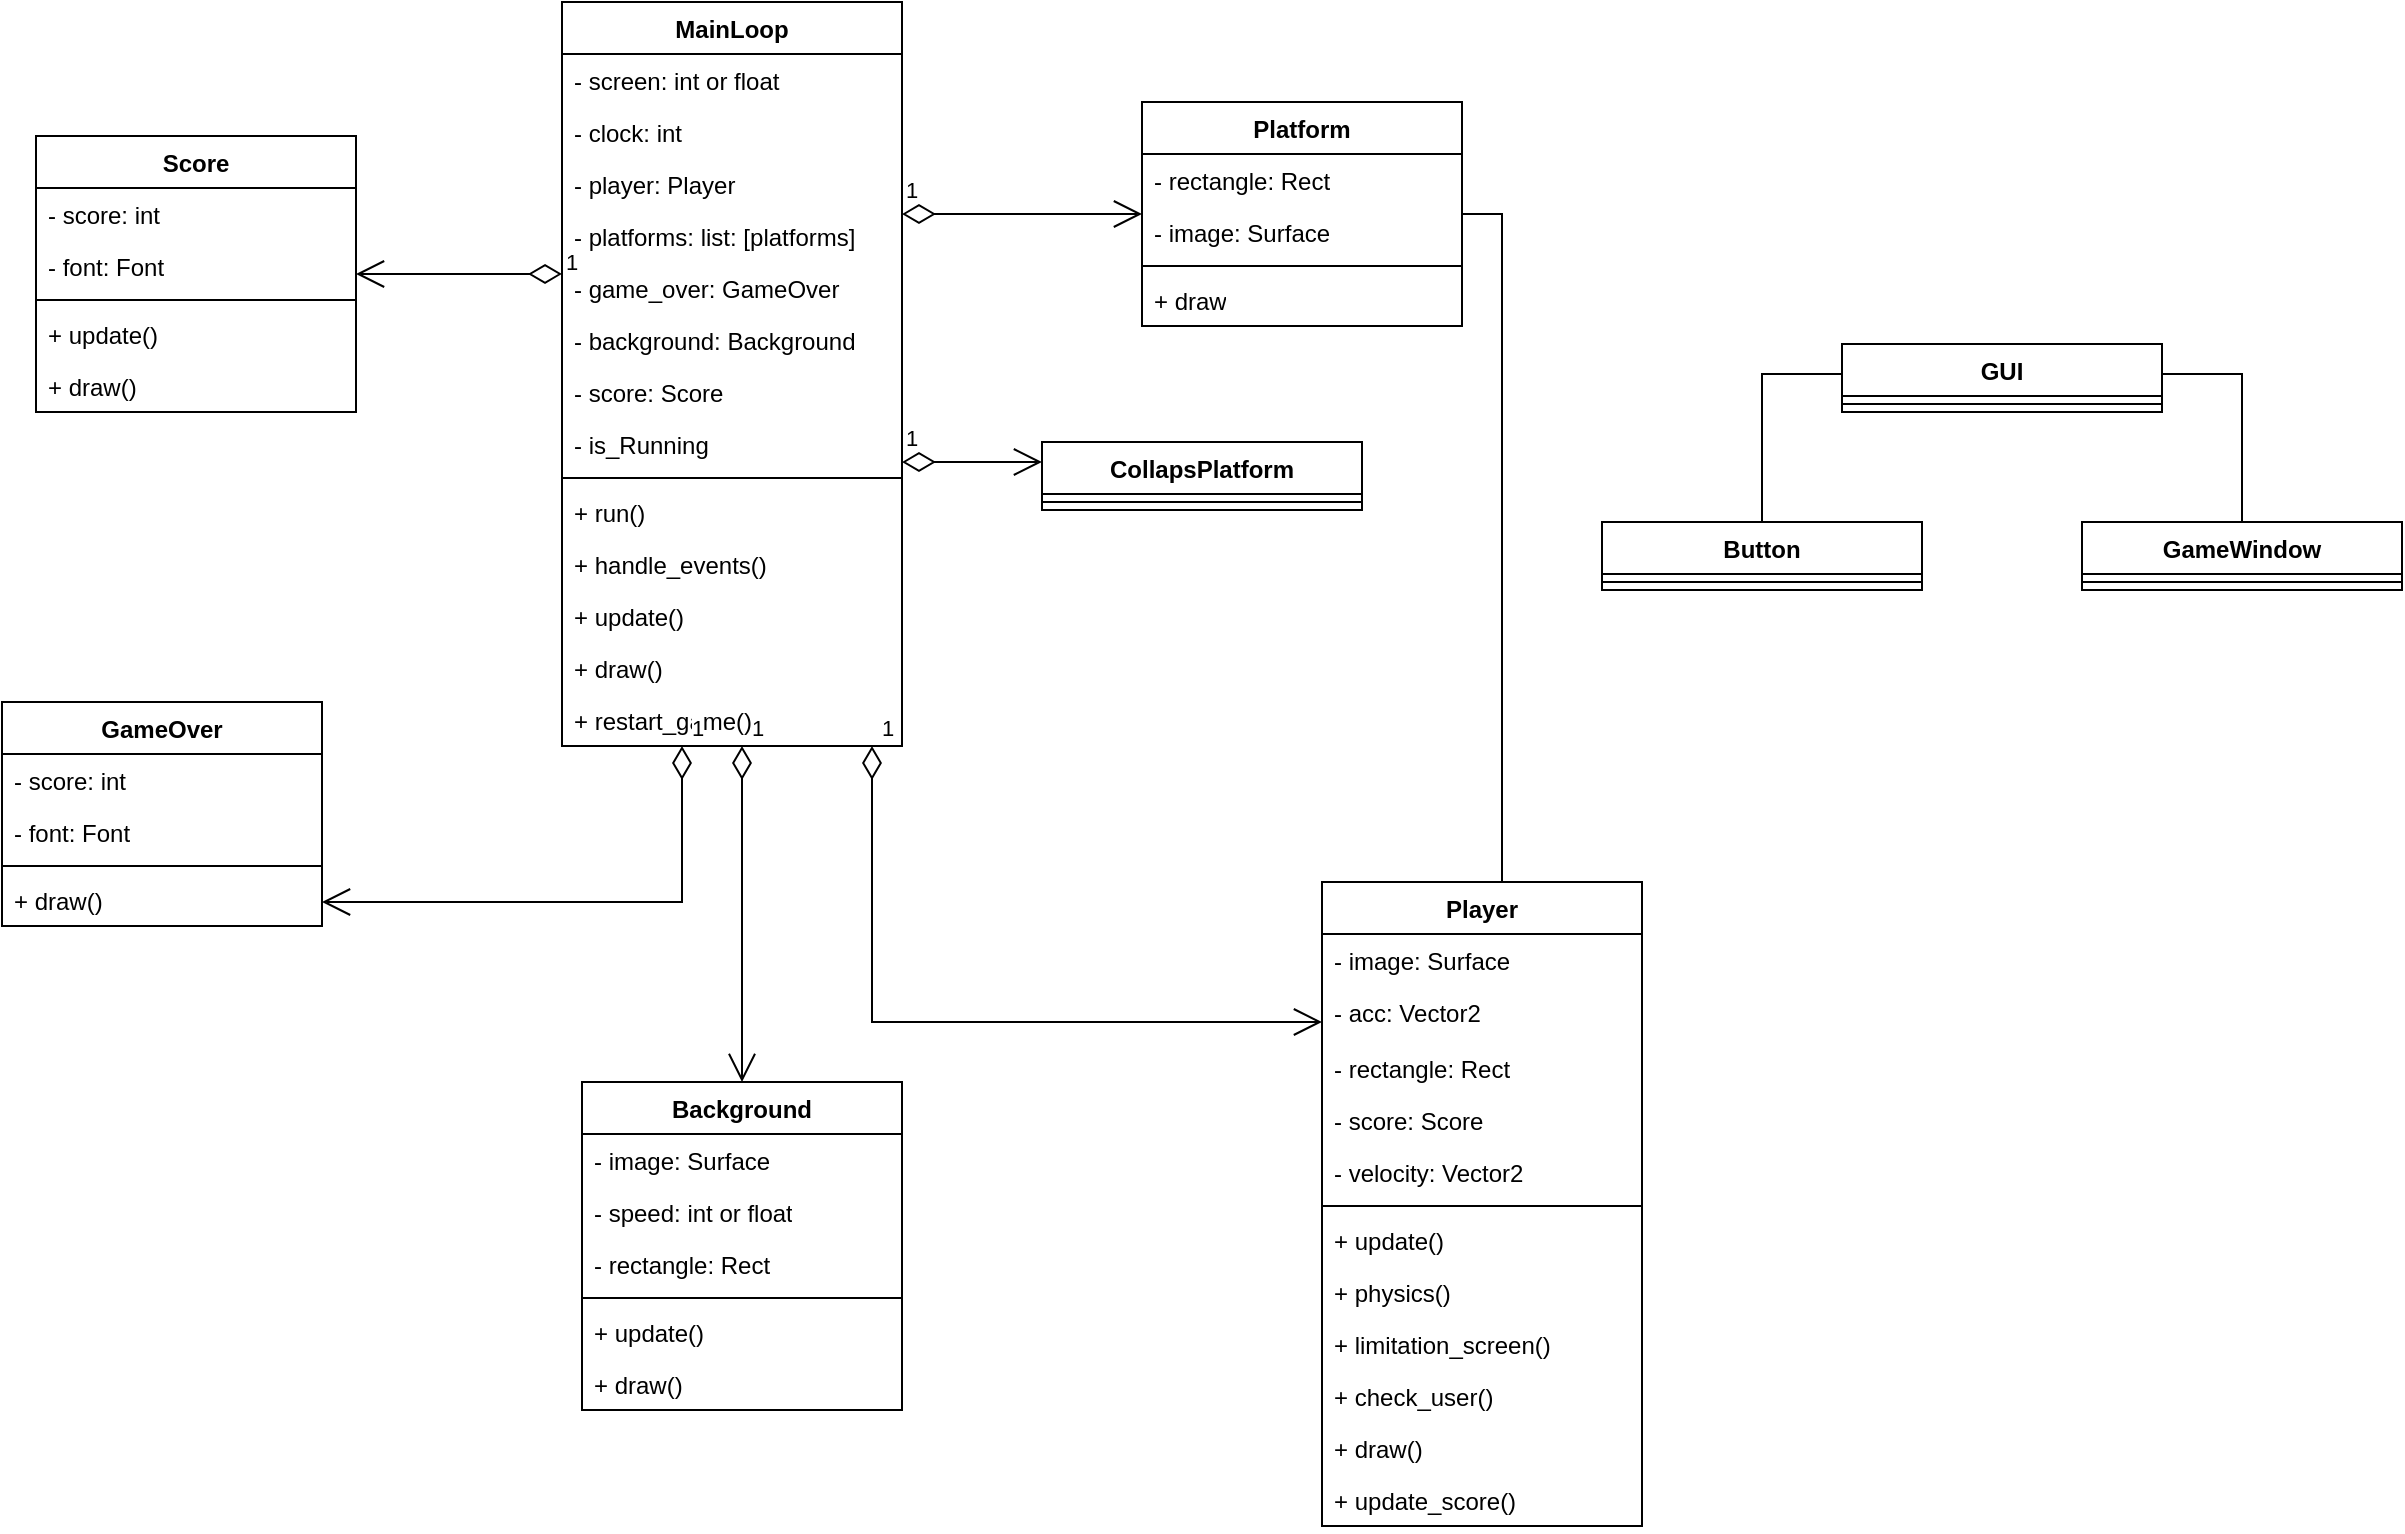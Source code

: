 <mxfile version="26.2.9">
  <diagram name="Страница — 1" id="IVMyzlhCSt0Hmt4LAvBB">
    <mxGraphModel dx="2226" dy="660" grid="1" gridSize="10" guides="1" tooltips="1" connect="1" arrows="1" fold="1" page="1" pageScale="1" pageWidth="827" pageHeight="1169" math="0" shadow="0">
      <root>
        <mxCell id="0" />
        <mxCell id="1" parent="0" />
        <mxCell id="bJW_XlLKG_D6djA7u5RB-1" value="Player" style="swimlane;fontStyle=1;align=center;verticalAlign=top;childLayout=stackLayout;horizontal=1;startSize=26;horizontalStack=0;resizeParent=1;resizeParentMax=0;resizeLast=0;collapsible=1;marginBottom=0;whiteSpace=wrap;html=1;" parent="1" vertex="1">
          <mxGeometry x="230" y="540" width="160" height="322" as="geometry" />
        </mxCell>
        <mxCell id="rA70i5Jm7CH0To9DTGqD-14" value="- image: Surface" style="text;strokeColor=none;fillColor=none;align=left;verticalAlign=top;spacingLeft=4;spacingRight=4;overflow=hidden;rotatable=0;points=[[0,0.5],[1,0.5]];portConstraint=eastwest;whiteSpace=wrap;html=1;" parent="bJW_XlLKG_D6djA7u5RB-1" vertex="1">
          <mxGeometry y="26" width="160" height="26" as="geometry" />
        </mxCell>
        <mxCell id="bJW_XlLKG_D6djA7u5RB-21" value="- acc: Vector2" style="text;strokeColor=none;fillColor=none;align=left;verticalAlign=top;spacingLeft=4;spacingRight=4;overflow=hidden;rotatable=0;points=[[0,0.5],[1,0.5]];portConstraint=eastwest;whiteSpace=wrap;html=1;" parent="bJW_XlLKG_D6djA7u5RB-1" vertex="1">
          <mxGeometry y="52" width="160" height="28" as="geometry" />
        </mxCell>
        <mxCell id="rA70i5Jm7CH0To9DTGqD-15" value="- rectangle: Rect" style="text;strokeColor=none;fillColor=none;align=left;verticalAlign=top;spacingLeft=4;spacingRight=4;overflow=hidden;rotatable=0;points=[[0,0.5],[1,0.5]];portConstraint=eastwest;whiteSpace=wrap;html=1;" parent="bJW_XlLKG_D6djA7u5RB-1" vertex="1">
          <mxGeometry y="80" width="160" height="26" as="geometry" />
        </mxCell>
        <mxCell id="rA70i5Jm7CH0To9DTGqD-16" value="- score: Score" style="text;strokeColor=none;fillColor=none;align=left;verticalAlign=top;spacingLeft=4;spacingRight=4;overflow=hidden;rotatable=0;points=[[0,0.5],[1,0.5]];portConstraint=eastwest;whiteSpace=wrap;html=1;" parent="bJW_XlLKG_D6djA7u5RB-1" vertex="1">
          <mxGeometry y="106" width="160" height="26" as="geometry" />
        </mxCell>
        <mxCell id="rA70i5Jm7CH0To9DTGqD-17" value="- velocity: Vector2" style="text;strokeColor=none;fillColor=none;align=left;verticalAlign=top;spacingLeft=4;spacingRight=4;overflow=hidden;rotatable=0;points=[[0,0.5],[1,0.5]];portConstraint=eastwest;whiteSpace=wrap;html=1;" parent="bJW_XlLKG_D6djA7u5RB-1" vertex="1">
          <mxGeometry y="132" width="160" height="26" as="geometry" />
        </mxCell>
        <mxCell id="bJW_XlLKG_D6djA7u5RB-3" value="" style="line;strokeWidth=1;fillColor=none;align=left;verticalAlign=middle;spacingTop=-1;spacingLeft=3;spacingRight=3;rotatable=0;labelPosition=right;points=[];portConstraint=eastwest;strokeColor=inherit;" parent="bJW_XlLKG_D6djA7u5RB-1" vertex="1">
          <mxGeometry y="158" width="160" height="8" as="geometry" />
        </mxCell>
        <mxCell id="bJW_XlLKG_D6djA7u5RB-4" value="+ update()" style="text;strokeColor=none;fillColor=none;align=left;verticalAlign=top;spacingLeft=4;spacingRight=4;overflow=hidden;rotatable=0;points=[[0,0.5],[1,0.5]];portConstraint=eastwest;whiteSpace=wrap;html=1;" parent="bJW_XlLKG_D6djA7u5RB-1" vertex="1">
          <mxGeometry y="166" width="160" height="26" as="geometry" />
        </mxCell>
        <mxCell id="bJW_XlLKG_D6djA7u5RB-22" value="+ physics()" style="text;strokeColor=none;fillColor=none;align=left;verticalAlign=top;spacingLeft=4;spacingRight=4;overflow=hidden;rotatable=0;points=[[0,0.5],[1,0.5]];portConstraint=eastwest;whiteSpace=wrap;html=1;" parent="bJW_XlLKG_D6djA7u5RB-1" vertex="1">
          <mxGeometry y="192" width="160" height="26" as="geometry" />
        </mxCell>
        <mxCell id="rA70i5Jm7CH0To9DTGqD-19" value="+ limitation_screen()" style="text;strokeColor=none;fillColor=none;align=left;verticalAlign=top;spacingLeft=4;spacingRight=4;overflow=hidden;rotatable=0;points=[[0,0.5],[1,0.5]];portConstraint=eastwest;whiteSpace=wrap;html=1;" parent="bJW_XlLKG_D6djA7u5RB-1" vertex="1">
          <mxGeometry y="218" width="160" height="26" as="geometry" />
        </mxCell>
        <mxCell id="rA70i5Jm7CH0To9DTGqD-20" value="+ check_user()" style="text;strokeColor=none;fillColor=none;align=left;verticalAlign=top;spacingLeft=4;spacingRight=4;overflow=hidden;rotatable=0;points=[[0,0.5],[1,0.5]];portConstraint=eastwest;whiteSpace=wrap;html=1;" parent="bJW_XlLKG_D6djA7u5RB-1" vertex="1">
          <mxGeometry y="244" width="160" height="26" as="geometry" />
        </mxCell>
        <mxCell id="rA70i5Jm7CH0To9DTGqD-22" value="+ draw()" style="text;strokeColor=none;fillColor=none;align=left;verticalAlign=top;spacingLeft=4;spacingRight=4;overflow=hidden;rotatable=0;points=[[0,0.5],[1,0.5]];portConstraint=eastwest;whiteSpace=wrap;html=1;" parent="bJW_XlLKG_D6djA7u5RB-1" vertex="1">
          <mxGeometry y="270" width="160" height="26" as="geometry" />
        </mxCell>
        <mxCell id="rA70i5Jm7CH0To9DTGqD-21" value="+ update_score()" style="text;strokeColor=none;fillColor=none;align=left;verticalAlign=top;spacingLeft=4;spacingRight=4;overflow=hidden;rotatable=0;points=[[0,0.5],[1,0.5]];portConstraint=eastwest;whiteSpace=wrap;html=1;" parent="bJW_XlLKG_D6djA7u5RB-1" vertex="1">
          <mxGeometry y="296" width="160" height="26" as="geometry" />
        </mxCell>
        <mxCell id="bJW_XlLKG_D6djA7u5RB-5" value="Platform" style="swimlane;fontStyle=1;align=center;verticalAlign=top;childLayout=stackLayout;horizontal=1;startSize=26;horizontalStack=0;resizeParent=1;resizeParentMax=0;resizeLast=0;collapsible=1;marginBottom=0;whiteSpace=wrap;html=1;" parent="1" vertex="1">
          <mxGeometry x="140" y="150" width="160" height="112" as="geometry" />
        </mxCell>
        <mxCell id="bJW_XlLKG_D6djA7u5RB-6" value="- rectangle: Rect" style="text;strokeColor=none;fillColor=none;align=left;verticalAlign=top;spacingLeft=4;spacingRight=4;overflow=hidden;rotatable=0;points=[[0,0.5],[1,0.5]];portConstraint=eastwest;whiteSpace=wrap;html=1;" parent="bJW_XlLKG_D6djA7u5RB-5" vertex="1">
          <mxGeometry y="26" width="160" height="26" as="geometry" />
        </mxCell>
        <mxCell id="bJW_XlLKG_D6djA7u5RB-24" value="- image: Surface" style="text;strokeColor=none;fillColor=none;align=left;verticalAlign=top;spacingLeft=4;spacingRight=4;overflow=hidden;rotatable=0;points=[[0,0.5],[1,0.5]];portConstraint=eastwest;whiteSpace=wrap;html=1;" parent="bJW_XlLKG_D6djA7u5RB-5" vertex="1">
          <mxGeometry y="52" width="160" height="26" as="geometry" />
        </mxCell>
        <mxCell id="bJW_XlLKG_D6djA7u5RB-7" value="" style="line;strokeWidth=1;fillColor=none;align=left;verticalAlign=middle;spacingTop=-1;spacingLeft=3;spacingRight=3;rotatable=0;labelPosition=right;points=[];portConstraint=eastwest;strokeColor=inherit;" parent="bJW_XlLKG_D6djA7u5RB-5" vertex="1">
          <mxGeometry y="78" width="160" height="8" as="geometry" />
        </mxCell>
        <mxCell id="bJW_XlLKG_D6djA7u5RB-8" value="+ draw" style="text;strokeColor=none;fillColor=none;align=left;verticalAlign=top;spacingLeft=4;spacingRight=4;overflow=hidden;rotatable=0;points=[[0,0.5],[1,0.5]];portConstraint=eastwest;whiteSpace=wrap;html=1;" parent="bJW_XlLKG_D6djA7u5RB-5" vertex="1">
          <mxGeometry y="86" width="160" height="26" as="geometry" />
        </mxCell>
        <mxCell id="bJW_XlLKG_D6djA7u5RB-9" value="MainLoop" style="swimlane;fontStyle=1;align=center;verticalAlign=top;childLayout=stackLayout;horizontal=1;startSize=26;horizontalStack=0;resizeParent=1;resizeParentMax=0;resizeLast=0;collapsible=1;marginBottom=0;whiteSpace=wrap;html=1;" parent="1" vertex="1">
          <mxGeometry x="-150" y="100" width="170" height="372" as="geometry" />
        </mxCell>
        <mxCell id="bJW_XlLKG_D6djA7u5RB-10" value="- screen: int or float" style="text;strokeColor=none;fillColor=none;align=left;verticalAlign=top;spacingLeft=4;spacingRight=4;overflow=hidden;rotatable=0;points=[[0,0.5],[1,0.5]];portConstraint=eastwest;whiteSpace=wrap;html=1;" parent="bJW_XlLKG_D6djA7u5RB-9" vertex="1">
          <mxGeometry y="26" width="170" height="26" as="geometry" />
        </mxCell>
        <mxCell id="rA70i5Jm7CH0To9DTGqD-5" value="- clock: int" style="text;strokeColor=none;fillColor=none;align=left;verticalAlign=top;spacingLeft=4;spacingRight=4;overflow=hidden;rotatable=0;points=[[0,0.5],[1,0.5]];portConstraint=eastwest;whiteSpace=wrap;html=1;" parent="bJW_XlLKG_D6djA7u5RB-9" vertex="1">
          <mxGeometry y="52" width="170" height="26" as="geometry" />
        </mxCell>
        <mxCell id="rA70i5Jm7CH0To9DTGqD-6" value="- player: Player" style="text;strokeColor=none;fillColor=none;align=left;verticalAlign=top;spacingLeft=4;spacingRight=4;overflow=hidden;rotatable=0;points=[[0,0.5],[1,0.5]];portConstraint=eastwest;whiteSpace=wrap;html=1;" parent="bJW_XlLKG_D6djA7u5RB-9" vertex="1">
          <mxGeometry y="78" width="170" height="26" as="geometry" />
        </mxCell>
        <mxCell id="rA70i5Jm7CH0To9DTGqD-8" value="- platforms: list: [platforms]" style="text;strokeColor=none;fillColor=none;align=left;verticalAlign=top;spacingLeft=4;spacingRight=4;overflow=hidden;rotatable=0;points=[[0,0.5],[1,0.5]];portConstraint=eastwest;whiteSpace=wrap;html=1;" parent="bJW_XlLKG_D6djA7u5RB-9" vertex="1">
          <mxGeometry y="104" width="170" height="26" as="geometry" />
        </mxCell>
        <mxCell id="rA70i5Jm7CH0To9DTGqD-9" value="- game_over: GameOver" style="text;strokeColor=none;fillColor=none;align=left;verticalAlign=top;spacingLeft=4;spacingRight=4;overflow=hidden;rotatable=0;points=[[0,0.5],[1,0.5]];portConstraint=eastwest;whiteSpace=wrap;html=1;" parent="bJW_XlLKG_D6djA7u5RB-9" vertex="1">
          <mxGeometry y="130" width="170" height="26" as="geometry" />
        </mxCell>
        <mxCell id="rA70i5Jm7CH0To9DTGqD-7" value="- background: Background" style="text;strokeColor=none;fillColor=none;align=left;verticalAlign=top;spacingLeft=4;spacingRight=4;overflow=hidden;rotatable=0;points=[[0,0.5],[1,0.5]];portConstraint=eastwest;whiteSpace=wrap;html=1;" parent="bJW_XlLKG_D6djA7u5RB-9" vertex="1">
          <mxGeometry y="156" width="170" height="26" as="geometry" />
        </mxCell>
        <mxCell id="rA70i5Jm7CH0To9DTGqD-10" value="- score: Score" style="text;strokeColor=none;fillColor=none;align=left;verticalAlign=top;spacingLeft=4;spacingRight=4;overflow=hidden;rotatable=0;points=[[0,0.5],[1,0.5]];portConstraint=eastwest;whiteSpace=wrap;html=1;" parent="bJW_XlLKG_D6djA7u5RB-9" vertex="1">
          <mxGeometry y="182" width="170" height="26" as="geometry" />
        </mxCell>
        <mxCell id="rA70i5Jm7CH0To9DTGqD-11" value="- is_Running" style="text;strokeColor=none;fillColor=none;align=left;verticalAlign=top;spacingLeft=4;spacingRight=4;overflow=hidden;rotatable=0;points=[[0,0.5],[1,0.5]];portConstraint=eastwest;whiteSpace=wrap;html=1;" parent="bJW_XlLKG_D6djA7u5RB-9" vertex="1">
          <mxGeometry y="208" width="170" height="26" as="geometry" />
        </mxCell>
        <mxCell id="bJW_XlLKG_D6djA7u5RB-11" value="" style="line;strokeWidth=1;fillColor=none;align=left;verticalAlign=middle;spacingTop=-1;spacingLeft=3;spacingRight=3;rotatable=0;labelPosition=right;points=[];portConstraint=eastwest;strokeColor=inherit;" parent="bJW_XlLKG_D6djA7u5RB-9" vertex="1">
          <mxGeometry y="234" width="170" height="8" as="geometry" />
        </mxCell>
        <mxCell id="bJW_XlLKG_D6djA7u5RB-25" value="+ run()" style="text;strokeColor=none;fillColor=none;align=left;verticalAlign=top;spacingLeft=4;spacingRight=4;overflow=hidden;rotatable=0;points=[[0,0.5],[1,0.5]];portConstraint=eastwest;whiteSpace=wrap;html=1;" parent="bJW_XlLKG_D6djA7u5RB-9" vertex="1">
          <mxGeometry y="242" width="170" height="26" as="geometry" />
        </mxCell>
        <mxCell id="bJW_XlLKG_D6djA7u5RB-26" value="+ handle_events()" style="text;strokeColor=none;fillColor=none;align=left;verticalAlign=top;spacingLeft=4;spacingRight=4;overflow=hidden;rotatable=0;points=[[0,0.5],[1,0.5]];portConstraint=eastwest;whiteSpace=wrap;html=1;" parent="bJW_XlLKG_D6djA7u5RB-9" vertex="1">
          <mxGeometry y="268" width="170" height="26" as="geometry" />
        </mxCell>
        <mxCell id="bJW_XlLKG_D6djA7u5RB-12" value="+ update()" style="text;strokeColor=none;fillColor=none;align=left;verticalAlign=top;spacingLeft=4;spacingRight=4;overflow=hidden;rotatable=0;points=[[0,0.5],[1,0.5]];portConstraint=eastwest;whiteSpace=wrap;html=1;" parent="bJW_XlLKG_D6djA7u5RB-9" vertex="1">
          <mxGeometry y="294" width="170" height="26" as="geometry" />
        </mxCell>
        <mxCell id="rA70i5Jm7CH0To9DTGqD-13" value="+ draw()" style="text;strokeColor=none;fillColor=none;align=left;verticalAlign=top;spacingLeft=4;spacingRight=4;overflow=hidden;rotatable=0;points=[[0,0.5],[1,0.5]];portConstraint=eastwest;whiteSpace=wrap;html=1;" parent="bJW_XlLKG_D6djA7u5RB-9" vertex="1">
          <mxGeometry y="320" width="170" height="26" as="geometry" />
        </mxCell>
        <mxCell id="rA70i5Jm7CH0To9DTGqD-12" value="+ restart_game()" style="text;strokeColor=none;fillColor=none;align=left;verticalAlign=top;spacingLeft=4;spacingRight=4;overflow=hidden;rotatable=0;points=[[0,0.5],[1,0.5]];portConstraint=eastwest;whiteSpace=wrap;html=1;" parent="bJW_XlLKG_D6djA7u5RB-9" vertex="1">
          <mxGeometry y="346" width="170" height="26" as="geometry" />
        </mxCell>
        <mxCell id="bJW_XlLKG_D6djA7u5RB-13" value="Background" style="swimlane;fontStyle=1;align=center;verticalAlign=top;childLayout=stackLayout;horizontal=1;startSize=26;horizontalStack=0;resizeParent=1;resizeParentMax=0;resizeLast=0;collapsible=1;marginBottom=0;whiteSpace=wrap;html=1;" parent="1" vertex="1">
          <mxGeometry x="-140" y="640" width="160" height="164" as="geometry" />
        </mxCell>
        <mxCell id="bJW_XlLKG_D6djA7u5RB-14" value="- image: Surface" style="text;strokeColor=none;fillColor=none;align=left;verticalAlign=top;spacingLeft=4;spacingRight=4;overflow=hidden;rotatable=0;points=[[0,0.5],[1,0.5]];portConstraint=eastwest;whiteSpace=wrap;html=1;" parent="bJW_XlLKG_D6djA7u5RB-13" vertex="1">
          <mxGeometry y="26" width="160" height="26" as="geometry" />
        </mxCell>
        <mxCell id="rA70i5Jm7CH0To9DTGqD-25" value="- speed: int or float" style="text;strokeColor=none;fillColor=none;align=left;verticalAlign=top;spacingLeft=4;spacingRight=4;overflow=hidden;rotatable=0;points=[[0,0.5],[1,0.5]];portConstraint=eastwest;whiteSpace=wrap;html=1;" parent="bJW_XlLKG_D6djA7u5RB-13" vertex="1">
          <mxGeometry y="52" width="160" height="26" as="geometry" />
        </mxCell>
        <mxCell id="rA70i5Jm7CH0To9DTGqD-24" value="- rectangle: Rect" style="text;strokeColor=none;fillColor=none;align=left;verticalAlign=top;spacingLeft=4;spacingRight=4;overflow=hidden;rotatable=0;points=[[0,0.5],[1,0.5]];portConstraint=eastwest;whiteSpace=wrap;html=1;" parent="bJW_XlLKG_D6djA7u5RB-13" vertex="1">
          <mxGeometry y="78" width="160" height="26" as="geometry" />
        </mxCell>
        <mxCell id="bJW_XlLKG_D6djA7u5RB-15" value="" style="line;strokeWidth=1;fillColor=none;align=left;verticalAlign=middle;spacingTop=-1;spacingLeft=3;spacingRight=3;rotatable=0;labelPosition=right;points=[];portConstraint=eastwest;strokeColor=inherit;" parent="bJW_XlLKG_D6djA7u5RB-13" vertex="1">
          <mxGeometry y="104" width="160" height="8" as="geometry" />
        </mxCell>
        <mxCell id="rA70i5Jm7CH0To9DTGqD-26" value="+ update()" style="text;strokeColor=none;fillColor=none;align=left;verticalAlign=top;spacingLeft=4;spacingRight=4;overflow=hidden;rotatable=0;points=[[0,0.5],[1,0.5]];portConstraint=eastwest;whiteSpace=wrap;html=1;" parent="bJW_XlLKG_D6djA7u5RB-13" vertex="1">
          <mxGeometry y="112" width="160" height="26" as="geometry" />
        </mxCell>
        <mxCell id="bJW_XlLKG_D6djA7u5RB-16" value="+ draw()" style="text;strokeColor=none;fillColor=none;align=left;verticalAlign=top;spacingLeft=4;spacingRight=4;overflow=hidden;rotatable=0;points=[[0,0.5],[1,0.5]];portConstraint=eastwest;whiteSpace=wrap;html=1;" parent="bJW_XlLKG_D6djA7u5RB-13" vertex="1">
          <mxGeometry y="138" width="160" height="26" as="geometry" />
        </mxCell>
        <mxCell id="rA70i5Jm7CH0To9DTGqD-1" value="Score" style="swimlane;fontStyle=1;align=center;verticalAlign=top;childLayout=stackLayout;horizontal=1;startSize=26;horizontalStack=0;resizeParent=1;resizeParentMax=0;resizeLast=0;collapsible=1;marginBottom=0;whiteSpace=wrap;html=1;" parent="1" vertex="1">
          <mxGeometry x="-413" y="167" width="160" height="138" as="geometry" />
        </mxCell>
        <mxCell id="rA70i5Jm7CH0To9DTGqD-2" value="- score: int" style="text;strokeColor=none;fillColor=none;align=left;verticalAlign=top;spacingLeft=4;spacingRight=4;overflow=hidden;rotatable=0;points=[[0,0.5],[1,0.5]];portConstraint=eastwest;whiteSpace=wrap;html=1;" parent="rA70i5Jm7CH0To9DTGqD-1" vertex="1">
          <mxGeometry y="26" width="160" height="26" as="geometry" />
        </mxCell>
        <mxCell id="rA70i5Jm7CH0To9DTGqD-28" value="- font: Font" style="text;strokeColor=none;fillColor=none;align=left;verticalAlign=top;spacingLeft=4;spacingRight=4;overflow=hidden;rotatable=0;points=[[0,0.5],[1,0.5]];portConstraint=eastwest;whiteSpace=wrap;html=1;" parent="rA70i5Jm7CH0To9DTGqD-1" vertex="1">
          <mxGeometry y="52" width="160" height="26" as="geometry" />
        </mxCell>
        <mxCell id="rA70i5Jm7CH0To9DTGqD-3" value="" style="line;strokeWidth=1;fillColor=none;align=left;verticalAlign=middle;spacingTop=-1;spacingLeft=3;spacingRight=3;rotatable=0;labelPosition=right;points=[];portConstraint=eastwest;strokeColor=inherit;" parent="rA70i5Jm7CH0To9DTGqD-1" vertex="1">
          <mxGeometry y="78" width="160" height="8" as="geometry" />
        </mxCell>
        <mxCell id="rA70i5Jm7CH0To9DTGqD-4" value="+ update()" style="text;strokeColor=none;fillColor=none;align=left;verticalAlign=top;spacingLeft=4;spacingRight=4;overflow=hidden;rotatable=0;points=[[0,0.5],[1,0.5]];portConstraint=eastwest;whiteSpace=wrap;html=1;" parent="rA70i5Jm7CH0To9DTGqD-1" vertex="1">
          <mxGeometry y="86" width="160" height="26" as="geometry" />
        </mxCell>
        <mxCell id="rA70i5Jm7CH0To9DTGqD-27" value="+ draw()" style="text;strokeColor=none;fillColor=none;align=left;verticalAlign=top;spacingLeft=4;spacingRight=4;overflow=hidden;rotatable=0;points=[[0,0.5],[1,0.5]];portConstraint=eastwest;whiteSpace=wrap;html=1;" parent="rA70i5Jm7CH0To9DTGqD-1" vertex="1">
          <mxGeometry y="112" width="160" height="26" as="geometry" />
        </mxCell>
        <mxCell id="rA70i5Jm7CH0To9DTGqD-29" value="GameOver" style="swimlane;fontStyle=1;align=center;verticalAlign=top;childLayout=stackLayout;horizontal=1;startSize=26;horizontalStack=0;resizeParent=1;resizeParentMax=0;resizeLast=0;collapsible=1;marginBottom=0;whiteSpace=wrap;html=1;" parent="1" vertex="1">
          <mxGeometry x="-430" y="450" width="160" height="112" as="geometry" />
        </mxCell>
        <mxCell id="rA70i5Jm7CH0To9DTGqD-30" value="- score: int" style="text;strokeColor=none;fillColor=none;align=left;verticalAlign=top;spacingLeft=4;spacingRight=4;overflow=hidden;rotatable=0;points=[[0,0.5],[1,0.5]];portConstraint=eastwest;whiteSpace=wrap;html=1;" parent="rA70i5Jm7CH0To9DTGqD-29" vertex="1">
          <mxGeometry y="26" width="160" height="26" as="geometry" />
        </mxCell>
        <mxCell id="rA70i5Jm7CH0To9DTGqD-31" value="- font: Font" style="text;strokeColor=none;fillColor=none;align=left;verticalAlign=top;spacingLeft=4;spacingRight=4;overflow=hidden;rotatable=0;points=[[0,0.5],[1,0.5]];portConstraint=eastwest;whiteSpace=wrap;html=1;" parent="rA70i5Jm7CH0To9DTGqD-29" vertex="1">
          <mxGeometry y="52" width="160" height="26" as="geometry" />
        </mxCell>
        <mxCell id="rA70i5Jm7CH0To9DTGqD-32" value="" style="line;strokeWidth=1;fillColor=none;align=left;verticalAlign=middle;spacingTop=-1;spacingLeft=3;spacingRight=3;rotatable=0;labelPosition=right;points=[];portConstraint=eastwest;strokeColor=inherit;" parent="rA70i5Jm7CH0To9DTGqD-29" vertex="1">
          <mxGeometry y="78" width="160" height="8" as="geometry" />
        </mxCell>
        <mxCell id="rA70i5Jm7CH0To9DTGqD-34" value="+ draw()" style="text;strokeColor=none;fillColor=none;align=left;verticalAlign=top;spacingLeft=4;spacingRight=4;overflow=hidden;rotatable=0;points=[[0,0.5],[1,0.5]];portConstraint=eastwest;whiteSpace=wrap;html=1;" parent="rA70i5Jm7CH0To9DTGqD-29" vertex="1">
          <mxGeometry y="86" width="160" height="26" as="geometry" />
        </mxCell>
        <mxCell id="rA70i5Jm7CH0To9DTGqD-35" value="" style="endArrow=none;html=1;edgeStyle=orthogonalEdgeStyle;rounded=0;" parent="1" source="bJW_XlLKG_D6djA7u5RB-5" target="bJW_XlLKG_D6djA7u5RB-1" edge="1">
          <mxGeometry relative="1" as="geometry">
            <mxPoint x="210" y="470" as="sourcePoint" />
            <mxPoint x="370" y="470" as="targetPoint" />
            <Array as="points">
              <mxPoint x="320" y="206" />
            </Array>
          </mxGeometry>
        </mxCell>
        <mxCell id="rA70i5Jm7CH0To9DTGqD-40" value="1" style="endArrow=open;html=1;endSize=12;startArrow=diamondThin;startSize=14;startFill=0;edgeStyle=orthogonalEdgeStyle;align=left;verticalAlign=bottom;rounded=0;" parent="1" source="bJW_XlLKG_D6djA7u5RB-9" target="rA70i5Jm7CH0To9DTGqD-1" edge="1">
          <mxGeometry x="-1" y="3" relative="1" as="geometry">
            <mxPoint x="130" y="400" as="sourcePoint" />
            <mxPoint x="290" y="400" as="targetPoint" />
            <Array as="points">
              <mxPoint x="-230" y="236" />
              <mxPoint x="-230" y="236" />
            </Array>
          </mxGeometry>
        </mxCell>
        <mxCell id="rA70i5Jm7CH0To9DTGqD-41" value="1" style="endArrow=open;html=1;endSize=12;startArrow=diamondThin;startSize=14;startFill=0;edgeStyle=orthogonalEdgeStyle;align=left;verticalAlign=bottom;rounded=0;" parent="1" source="bJW_XlLKG_D6djA7u5RB-9" target="rA70i5Jm7CH0To9DTGqD-29" edge="1">
          <mxGeometry x="-1" y="3" relative="1" as="geometry">
            <mxPoint x="-80" y="317" as="sourcePoint" />
            <mxPoint x="-450" y="960" as="targetPoint" />
            <Array as="points">
              <mxPoint x="-90" y="550" />
            </Array>
          </mxGeometry>
        </mxCell>
        <mxCell id="rA70i5Jm7CH0To9DTGqD-43" value="1" style="endArrow=open;html=1;endSize=12;startArrow=diamondThin;startSize=14;startFill=0;edgeStyle=orthogonalEdgeStyle;align=left;verticalAlign=bottom;rounded=0;" parent="1" source="bJW_XlLKG_D6djA7u5RB-9" target="bJW_XlLKG_D6djA7u5RB-13" edge="1">
          <mxGeometry x="-1" y="3" relative="1" as="geometry">
            <mxPoint x="130" y="520" as="sourcePoint" />
            <mxPoint x="290" y="520" as="targetPoint" />
            <Array as="points">
              <mxPoint x="-60" y="520" />
              <mxPoint x="-60" y="520" />
            </Array>
          </mxGeometry>
        </mxCell>
        <mxCell id="rA70i5Jm7CH0To9DTGqD-44" value="1" style="endArrow=open;html=1;endSize=12;startArrow=diamondThin;startSize=14;startFill=0;edgeStyle=orthogonalEdgeStyle;align=left;verticalAlign=bottom;rounded=0;" parent="1" source="bJW_XlLKG_D6djA7u5RB-9" target="bJW_XlLKG_D6djA7u5RB-1" edge="1">
          <mxGeometry x="-1" y="3" relative="1" as="geometry">
            <mxPoint x="150" y="720" as="sourcePoint" />
            <mxPoint x="310" y="720" as="targetPoint" />
            <Array as="points">
              <mxPoint x="5" y="610" />
            </Array>
          </mxGeometry>
        </mxCell>
        <mxCell id="0D1GnScFDXEAzqasD_9h-1" value="CollapsPlatform" style="swimlane;fontStyle=1;align=center;verticalAlign=top;childLayout=stackLayout;horizontal=1;startSize=26;horizontalStack=0;resizeParent=1;resizeParentMax=0;resizeLast=0;collapsible=1;marginBottom=0;whiteSpace=wrap;html=1;" vertex="1" parent="1">
          <mxGeometry x="90" y="320" width="160" height="34" as="geometry" />
        </mxCell>
        <mxCell id="0D1GnScFDXEAzqasD_9h-4" value="" style="line;strokeWidth=1;fillColor=none;align=left;verticalAlign=middle;spacingTop=-1;spacingLeft=3;spacingRight=3;rotatable=0;labelPosition=right;points=[];portConstraint=eastwest;strokeColor=inherit;" vertex="1" parent="0D1GnScFDXEAzqasD_9h-1">
          <mxGeometry y="26" width="160" height="8" as="geometry" />
        </mxCell>
        <mxCell id="0D1GnScFDXEAzqasD_9h-6" value="1" style="endArrow=open;html=1;endSize=12;startArrow=diamondThin;startSize=14;startFill=0;edgeStyle=orthogonalEdgeStyle;align=left;verticalAlign=bottom;rounded=0;" edge="1" parent="1" source="bJW_XlLKG_D6djA7u5RB-9" target="0D1GnScFDXEAzqasD_9h-1">
          <mxGeometry x="-1" y="3" relative="1" as="geometry">
            <mxPoint x="-140" y="400" as="sourcePoint" />
            <mxPoint x="-380" y="400" as="targetPoint" />
            <Array as="points">
              <mxPoint x="70" y="330" />
              <mxPoint x="70" y="330" />
            </Array>
          </mxGeometry>
        </mxCell>
        <mxCell id="0D1GnScFDXEAzqasD_9h-9" value="1" style="endArrow=open;html=1;endSize=12;startArrow=diamondThin;startSize=14;startFill=0;edgeStyle=orthogonalEdgeStyle;align=left;verticalAlign=bottom;rounded=0;" edge="1" parent="1" source="bJW_XlLKG_D6djA7u5RB-9" target="bJW_XlLKG_D6djA7u5RB-5">
          <mxGeometry x="-1" y="3" relative="1" as="geometry">
            <mxPoint x="40" y="230" as="sourcePoint" />
            <mxPoint x="110" y="230" as="targetPoint" />
            <Array as="points">
              <mxPoint x="40" y="206" />
              <mxPoint x="40" y="206" />
            </Array>
          </mxGeometry>
        </mxCell>
        <mxCell id="0D1GnScFDXEAzqasD_9h-15" value="GUI" style="swimlane;fontStyle=1;align=center;verticalAlign=top;childLayout=stackLayout;horizontal=1;startSize=26;horizontalStack=0;resizeParent=1;resizeParentMax=0;resizeLast=0;collapsible=1;marginBottom=0;whiteSpace=wrap;html=1;" vertex="1" parent="1">
          <mxGeometry x="490" y="271" width="160" height="34" as="geometry" />
        </mxCell>
        <mxCell id="0D1GnScFDXEAzqasD_9h-16" value="" style="line;strokeWidth=1;fillColor=none;align=left;verticalAlign=middle;spacingTop=-1;spacingLeft=3;spacingRight=3;rotatable=0;labelPosition=right;points=[];portConstraint=eastwest;strokeColor=inherit;" vertex="1" parent="0D1GnScFDXEAzqasD_9h-15">
          <mxGeometry y="26" width="160" height="8" as="geometry" />
        </mxCell>
        <mxCell id="0D1GnScFDXEAzqasD_9h-17" value="GameWindow" style="swimlane;fontStyle=1;align=center;verticalAlign=top;childLayout=stackLayout;horizontal=1;startSize=26;horizontalStack=0;resizeParent=1;resizeParentMax=0;resizeLast=0;collapsible=1;marginBottom=0;whiteSpace=wrap;html=1;" vertex="1" parent="1">
          <mxGeometry x="610" y="360" width="160" height="34" as="geometry" />
        </mxCell>
        <mxCell id="0D1GnScFDXEAzqasD_9h-18" value="" style="line;strokeWidth=1;fillColor=none;align=left;verticalAlign=middle;spacingTop=-1;spacingLeft=3;spacingRight=3;rotatable=0;labelPosition=right;points=[];portConstraint=eastwest;strokeColor=inherit;" vertex="1" parent="0D1GnScFDXEAzqasD_9h-17">
          <mxGeometry y="26" width="160" height="8" as="geometry" />
        </mxCell>
        <mxCell id="0D1GnScFDXEAzqasD_9h-19" value="Button" style="swimlane;fontStyle=1;align=center;verticalAlign=top;childLayout=stackLayout;horizontal=1;startSize=26;horizontalStack=0;resizeParent=1;resizeParentMax=0;resizeLast=0;collapsible=1;marginBottom=0;whiteSpace=wrap;html=1;" vertex="1" parent="1">
          <mxGeometry x="370" y="360" width="160" height="34" as="geometry" />
        </mxCell>
        <mxCell id="0D1GnScFDXEAzqasD_9h-20" value="" style="line;strokeWidth=1;fillColor=none;align=left;verticalAlign=middle;spacingTop=-1;spacingLeft=3;spacingRight=3;rotatable=0;labelPosition=right;points=[];portConstraint=eastwest;strokeColor=inherit;" vertex="1" parent="0D1GnScFDXEAzqasD_9h-19">
          <mxGeometry y="26" width="160" height="8" as="geometry" />
        </mxCell>
        <mxCell id="0D1GnScFDXEAzqasD_9h-22" value="" style="endArrow=none;html=1;edgeStyle=orthogonalEdgeStyle;rounded=0;" edge="1" parent="1" source="0D1GnScFDXEAzqasD_9h-15" target="0D1GnScFDXEAzqasD_9h-19">
          <mxGeometry relative="1" as="geometry">
            <mxPoint x="570" y="350" as="sourcePoint" />
            <mxPoint x="590" y="684" as="targetPoint" />
            <Array as="points">
              <mxPoint x="450" y="286" />
            </Array>
          </mxGeometry>
        </mxCell>
        <mxCell id="0D1GnScFDXEAzqasD_9h-24" value="" style="endArrow=none;html=1;edgeStyle=orthogonalEdgeStyle;rounded=0;" edge="1" parent="1" source="0D1GnScFDXEAzqasD_9h-15" target="0D1GnScFDXEAzqasD_9h-17">
          <mxGeometry relative="1" as="geometry">
            <mxPoint x="570" y="313" as="sourcePoint" />
            <mxPoint x="580" y="420" as="targetPoint" />
            <Array as="points">
              <mxPoint x="690" y="286" />
            </Array>
          </mxGeometry>
        </mxCell>
      </root>
    </mxGraphModel>
  </diagram>
</mxfile>
